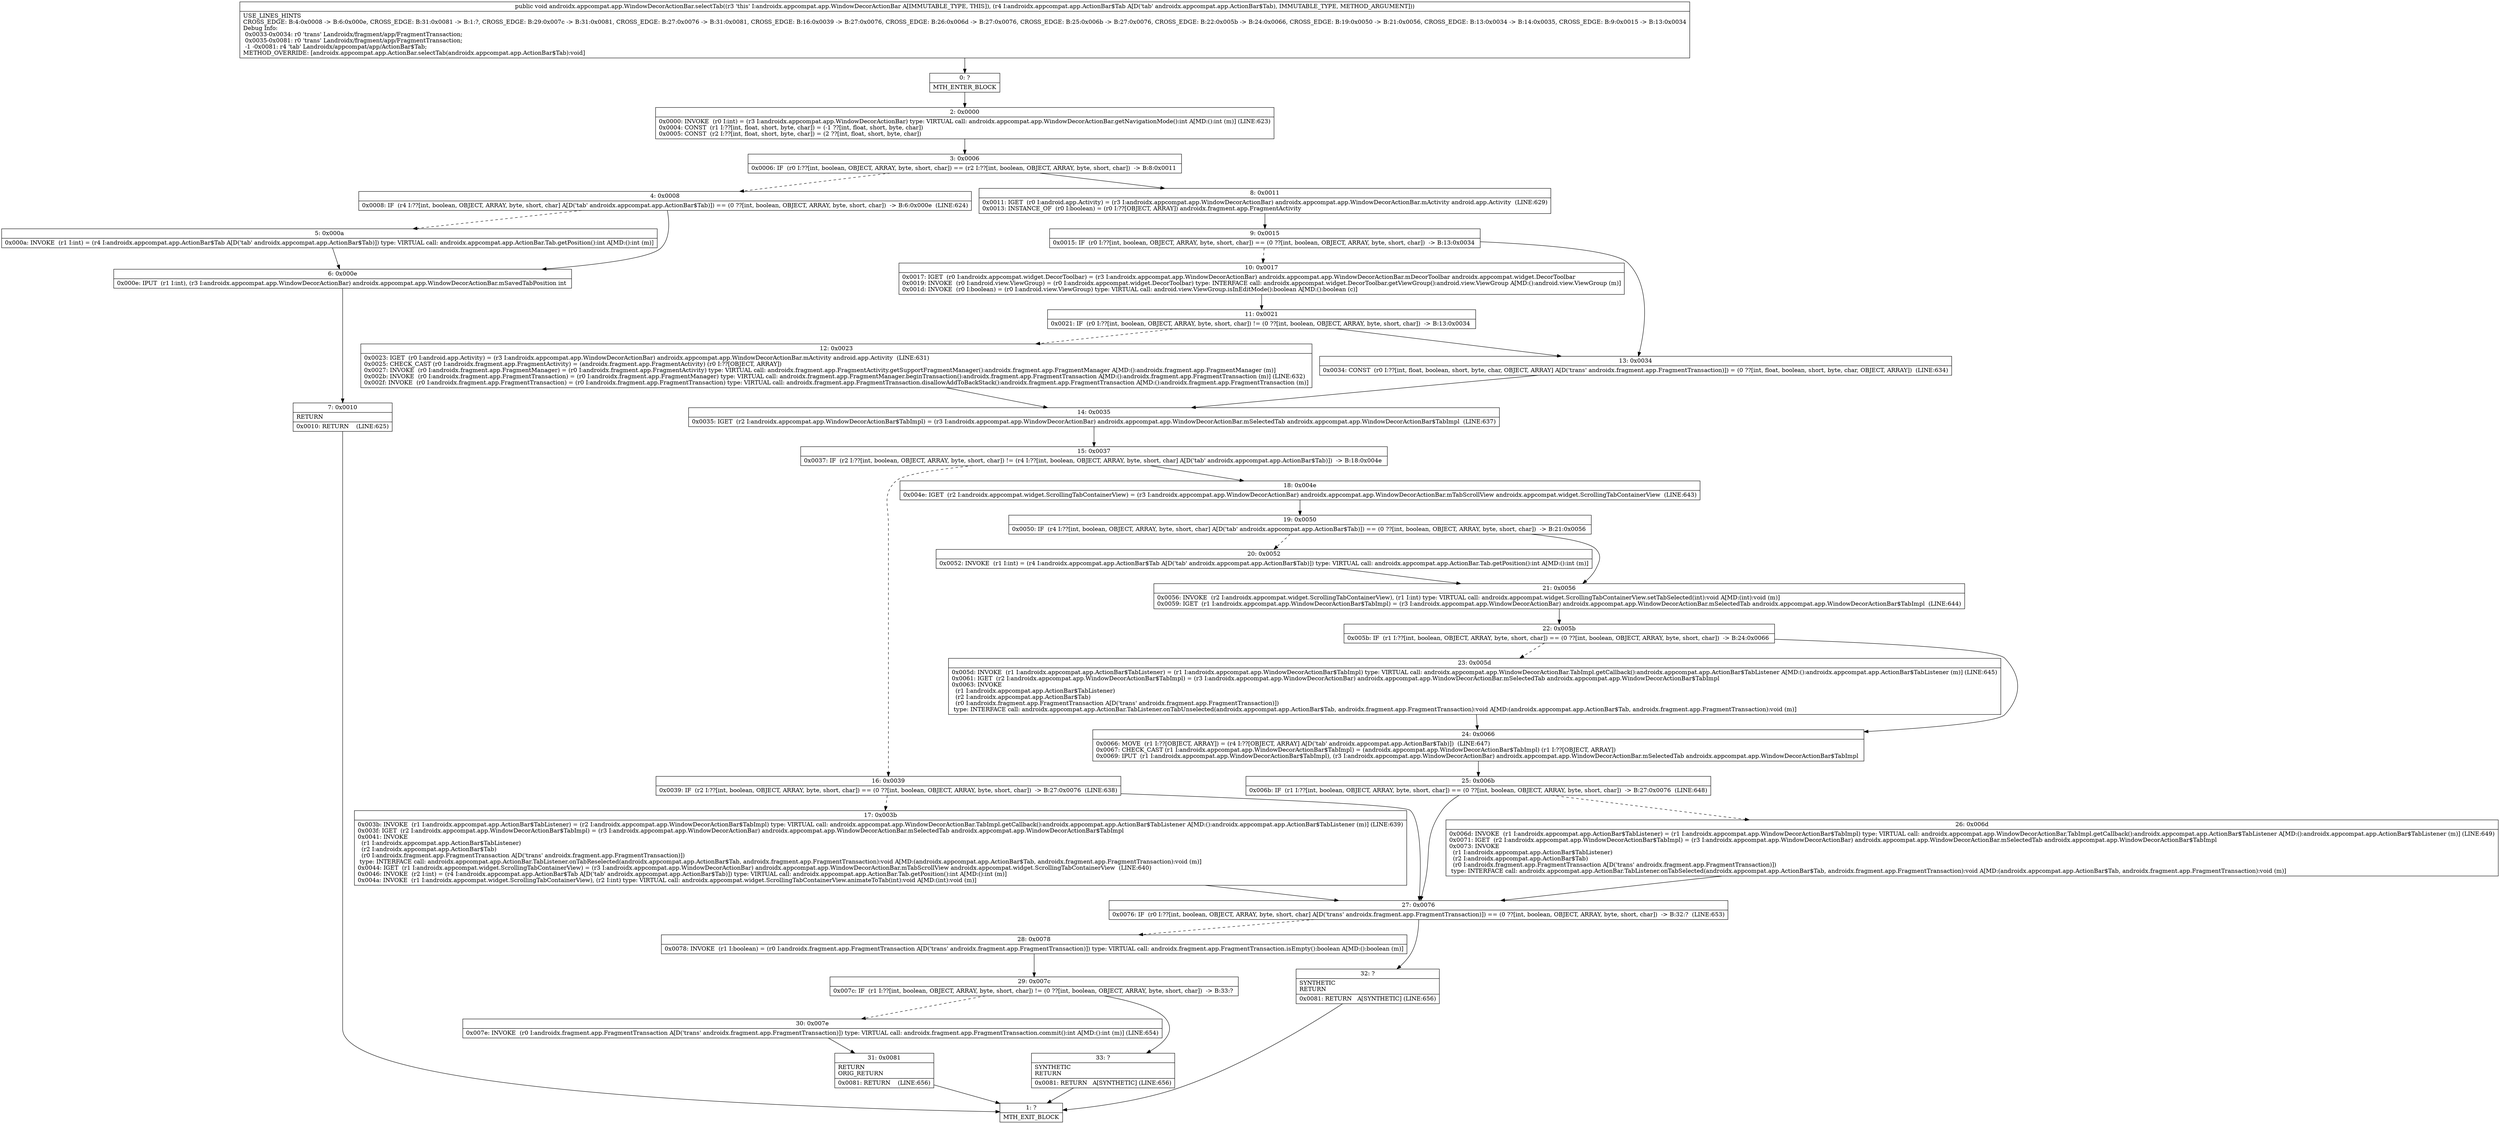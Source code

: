 digraph "CFG forandroidx.appcompat.app.WindowDecorActionBar.selectTab(Landroidx\/appcompat\/app\/ActionBar$Tab;)V" {
Node_0 [shape=record,label="{0\:\ ?|MTH_ENTER_BLOCK\l}"];
Node_2 [shape=record,label="{2\:\ 0x0000|0x0000: INVOKE  (r0 I:int) = (r3 I:androidx.appcompat.app.WindowDecorActionBar) type: VIRTUAL call: androidx.appcompat.app.WindowDecorActionBar.getNavigationMode():int A[MD:():int (m)] (LINE:623)\l0x0004: CONST  (r1 I:??[int, float, short, byte, char]) = (\-1 ??[int, float, short, byte, char]) \l0x0005: CONST  (r2 I:??[int, float, short, byte, char]) = (2 ??[int, float, short, byte, char]) \l}"];
Node_3 [shape=record,label="{3\:\ 0x0006|0x0006: IF  (r0 I:??[int, boolean, OBJECT, ARRAY, byte, short, char]) == (r2 I:??[int, boolean, OBJECT, ARRAY, byte, short, char])  \-\> B:8:0x0011 \l}"];
Node_4 [shape=record,label="{4\:\ 0x0008|0x0008: IF  (r4 I:??[int, boolean, OBJECT, ARRAY, byte, short, char] A[D('tab' androidx.appcompat.app.ActionBar$Tab)]) == (0 ??[int, boolean, OBJECT, ARRAY, byte, short, char])  \-\> B:6:0x000e  (LINE:624)\l}"];
Node_5 [shape=record,label="{5\:\ 0x000a|0x000a: INVOKE  (r1 I:int) = (r4 I:androidx.appcompat.app.ActionBar$Tab A[D('tab' androidx.appcompat.app.ActionBar$Tab)]) type: VIRTUAL call: androidx.appcompat.app.ActionBar.Tab.getPosition():int A[MD:():int (m)]\l}"];
Node_6 [shape=record,label="{6\:\ 0x000e|0x000e: IPUT  (r1 I:int), (r3 I:androidx.appcompat.app.WindowDecorActionBar) androidx.appcompat.app.WindowDecorActionBar.mSavedTabPosition int \l}"];
Node_7 [shape=record,label="{7\:\ 0x0010|RETURN\l|0x0010: RETURN    (LINE:625)\l}"];
Node_1 [shape=record,label="{1\:\ ?|MTH_EXIT_BLOCK\l}"];
Node_8 [shape=record,label="{8\:\ 0x0011|0x0011: IGET  (r0 I:android.app.Activity) = (r3 I:androidx.appcompat.app.WindowDecorActionBar) androidx.appcompat.app.WindowDecorActionBar.mActivity android.app.Activity  (LINE:629)\l0x0013: INSTANCE_OF  (r0 I:boolean) = (r0 I:??[OBJECT, ARRAY]) androidx.fragment.app.FragmentActivity \l}"];
Node_9 [shape=record,label="{9\:\ 0x0015|0x0015: IF  (r0 I:??[int, boolean, OBJECT, ARRAY, byte, short, char]) == (0 ??[int, boolean, OBJECT, ARRAY, byte, short, char])  \-\> B:13:0x0034 \l}"];
Node_10 [shape=record,label="{10\:\ 0x0017|0x0017: IGET  (r0 I:androidx.appcompat.widget.DecorToolbar) = (r3 I:androidx.appcompat.app.WindowDecorActionBar) androidx.appcompat.app.WindowDecorActionBar.mDecorToolbar androidx.appcompat.widget.DecorToolbar \l0x0019: INVOKE  (r0 I:android.view.ViewGroup) = (r0 I:androidx.appcompat.widget.DecorToolbar) type: INTERFACE call: androidx.appcompat.widget.DecorToolbar.getViewGroup():android.view.ViewGroup A[MD:():android.view.ViewGroup (m)]\l0x001d: INVOKE  (r0 I:boolean) = (r0 I:android.view.ViewGroup) type: VIRTUAL call: android.view.ViewGroup.isInEditMode():boolean A[MD:():boolean (c)]\l}"];
Node_11 [shape=record,label="{11\:\ 0x0021|0x0021: IF  (r0 I:??[int, boolean, OBJECT, ARRAY, byte, short, char]) != (0 ??[int, boolean, OBJECT, ARRAY, byte, short, char])  \-\> B:13:0x0034 \l}"];
Node_12 [shape=record,label="{12\:\ 0x0023|0x0023: IGET  (r0 I:android.app.Activity) = (r3 I:androidx.appcompat.app.WindowDecorActionBar) androidx.appcompat.app.WindowDecorActionBar.mActivity android.app.Activity  (LINE:631)\l0x0025: CHECK_CAST (r0 I:androidx.fragment.app.FragmentActivity) = (androidx.fragment.app.FragmentActivity) (r0 I:??[OBJECT, ARRAY]) \l0x0027: INVOKE  (r0 I:androidx.fragment.app.FragmentManager) = (r0 I:androidx.fragment.app.FragmentActivity) type: VIRTUAL call: androidx.fragment.app.FragmentActivity.getSupportFragmentManager():androidx.fragment.app.FragmentManager A[MD:():androidx.fragment.app.FragmentManager (m)]\l0x002b: INVOKE  (r0 I:androidx.fragment.app.FragmentTransaction) = (r0 I:androidx.fragment.app.FragmentManager) type: VIRTUAL call: androidx.fragment.app.FragmentManager.beginTransaction():androidx.fragment.app.FragmentTransaction A[MD:():androidx.fragment.app.FragmentTransaction (m)] (LINE:632)\l0x002f: INVOKE  (r0 I:androidx.fragment.app.FragmentTransaction) = (r0 I:androidx.fragment.app.FragmentTransaction) type: VIRTUAL call: androidx.fragment.app.FragmentTransaction.disallowAddToBackStack():androidx.fragment.app.FragmentTransaction A[MD:():androidx.fragment.app.FragmentTransaction (m)]\l}"];
Node_14 [shape=record,label="{14\:\ 0x0035|0x0035: IGET  (r2 I:androidx.appcompat.app.WindowDecorActionBar$TabImpl) = (r3 I:androidx.appcompat.app.WindowDecorActionBar) androidx.appcompat.app.WindowDecorActionBar.mSelectedTab androidx.appcompat.app.WindowDecorActionBar$TabImpl  (LINE:637)\l}"];
Node_15 [shape=record,label="{15\:\ 0x0037|0x0037: IF  (r2 I:??[int, boolean, OBJECT, ARRAY, byte, short, char]) != (r4 I:??[int, boolean, OBJECT, ARRAY, byte, short, char] A[D('tab' androidx.appcompat.app.ActionBar$Tab)])  \-\> B:18:0x004e \l}"];
Node_16 [shape=record,label="{16\:\ 0x0039|0x0039: IF  (r2 I:??[int, boolean, OBJECT, ARRAY, byte, short, char]) == (0 ??[int, boolean, OBJECT, ARRAY, byte, short, char])  \-\> B:27:0x0076  (LINE:638)\l}"];
Node_17 [shape=record,label="{17\:\ 0x003b|0x003b: INVOKE  (r1 I:androidx.appcompat.app.ActionBar$TabListener) = (r2 I:androidx.appcompat.app.WindowDecorActionBar$TabImpl) type: VIRTUAL call: androidx.appcompat.app.WindowDecorActionBar.TabImpl.getCallback():androidx.appcompat.app.ActionBar$TabListener A[MD:():androidx.appcompat.app.ActionBar$TabListener (m)] (LINE:639)\l0x003f: IGET  (r2 I:androidx.appcompat.app.WindowDecorActionBar$TabImpl) = (r3 I:androidx.appcompat.app.WindowDecorActionBar) androidx.appcompat.app.WindowDecorActionBar.mSelectedTab androidx.appcompat.app.WindowDecorActionBar$TabImpl \l0x0041: INVOKE  \l  (r1 I:androidx.appcompat.app.ActionBar$TabListener)\l  (r2 I:androidx.appcompat.app.ActionBar$Tab)\l  (r0 I:androidx.fragment.app.FragmentTransaction A[D('trans' androidx.fragment.app.FragmentTransaction)])\l type: INTERFACE call: androidx.appcompat.app.ActionBar.TabListener.onTabReselected(androidx.appcompat.app.ActionBar$Tab, androidx.fragment.app.FragmentTransaction):void A[MD:(androidx.appcompat.app.ActionBar$Tab, androidx.fragment.app.FragmentTransaction):void (m)]\l0x0044: IGET  (r1 I:androidx.appcompat.widget.ScrollingTabContainerView) = (r3 I:androidx.appcompat.app.WindowDecorActionBar) androidx.appcompat.app.WindowDecorActionBar.mTabScrollView androidx.appcompat.widget.ScrollingTabContainerView  (LINE:640)\l0x0046: INVOKE  (r2 I:int) = (r4 I:androidx.appcompat.app.ActionBar$Tab A[D('tab' androidx.appcompat.app.ActionBar$Tab)]) type: VIRTUAL call: androidx.appcompat.app.ActionBar.Tab.getPosition():int A[MD:():int (m)]\l0x004a: INVOKE  (r1 I:androidx.appcompat.widget.ScrollingTabContainerView), (r2 I:int) type: VIRTUAL call: androidx.appcompat.widget.ScrollingTabContainerView.animateToTab(int):void A[MD:(int):void (m)]\l}"];
Node_27 [shape=record,label="{27\:\ 0x0076|0x0076: IF  (r0 I:??[int, boolean, OBJECT, ARRAY, byte, short, char] A[D('trans' androidx.fragment.app.FragmentTransaction)]) == (0 ??[int, boolean, OBJECT, ARRAY, byte, short, char])  \-\> B:32:?  (LINE:653)\l}"];
Node_28 [shape=record,label="{28\:\ 0x0078|0x0078: INVOKE  (r1 I:boolean) = (r0 I:androidx.fragment.app.FragmentTransaction A[D('trans' androidx.fragment.app.FragmentTransaction)]) type: VIRTUAL call: androidx.fragment.app.FragmentTransaction.isEmpty():boolean A[MD:():boolean (m)]\l}"];
Node_29 [shape=record,label="{29\:\ 0x007c|0x007c: IF  (r1 I:??[int, boolean, OBJECT, ARRAY, byte, short, char]) != (0 ??[int, boolean, OBJECT, ARRAY, byte, short, char])  \-\> B:33:? \l}"];
Node_30 [shape=record,label="{30\:\ 0x007e|0x007e: INVOKE  (r0 I:androidx.fragment.app.FragmentTransaction A[D('trans' androidx.fragment.app.FragmentTransaction)]) type: VIRTUAL call: androidx.fragment.app.FragmentTransaction.commit():int A[MD:():int (m)] (LINE:654)\l}"];
Node_31 [shape=record,label="{31\:\ 0x0081|RETURN\lORIG_RETURN\l|0x0081: RETURN    (LINE:656)\l}"];
Node_33 [shape=record,label="{33\:\ ?|SYNTHETIC\lRETURN\l|0x0081: RETURN   A[SYNTHETIC] (LINE:656)\l}"];
Node_32 [shape=record,label="{32\:\ ?|SYNTHETIC\lRETURN\l|0x0081: RETURN   A[SYNTHETIC] (LINE:656)\l}"];
Node_18 [shape=record,label="{18\:\ 0x004e|0x004e: IGET  (r2 I:androidx.appcompat.widget.ScrollingTabContainerView) = (r3 I:androidx.appcompat.app.WindowDecorActionBar) androidx.appcompat.app.WindowDecorActionBar.mTabScrollView androidx.appcompat.widget.ScrollingTabContainerView  (LINE:643)\l}"];
Node_19 [shape=record,label="{19\:\ 0x0050|0x0050: IF  (r4 I:??[int, boolean, OBJECT, ARRAY, byte, short, char] A[D('tab' androidx.appcompat.app.ActionBar$Tab)]) == (0 ??[int, boolean, OBJECT, ARRAY, byte, short, char])  \-\> B:21:0x0056 \l}"];
Node_20 [shape=record,label="{20\:\ 0x0052|0x0052: INVOKE  (r1 I:int) = (r4 I:androidx.appcompat.app.ActionBar$Tab A[D('tab' androidx.appcompat.app.ActionBar$Tab)]) type: VIRTUAL call: androidx.appcompat.app.ActionBar.Tab.getPosition():int A[MD:():int (m)]\l}"];
Node_21 [shape=record,label="{21\:\ 0x0056|0x0056: INVOKE  (r2 I:androidx.appcompat.widget.ScrollingTabContainerView), (r1 I:int) type: VIRTUAL call: androidx.appcompat.widget.ScrollingTabContainerView.setTabSelected(int):void A[MD:(int):void (m)]\l0x0059: IGET  (r1 I:androidx.appcompat.app.WindowDecorActionBar$TabImpl) = (r3 I:androidx.appcompat.app.WindowDecorActionBar) androidx.appcompat.app.WindowDecorActionBar.mSelectedTab androidx.appcompat.app.WindowDecorActionBar$TabImpl  (LINE:644)\l}"];
Node_22 [shape=record,label="{22\:\ 0x005b|0x005b: IF  (r1 I:??[int, boolean, OBJECT, ARRAY, byte, short, char]) == (0 ??[int, boolean, OBJECT, ARRAY, byte, short, char])  \-\> B:24:0x0066 \l}"];
Node_23 [shape=record,label="{23\:\ 0x005d|0x005d: INVOKE  (r1 I:androidx.appcompat.app.ActionBar$TabListener) = (r1 I:androidx.appcompat.app.WindowDecorActionBar$TabImpl) type: VIRTUAL call: androidx.appcompat.app.WindowDecorActionBar.TabImpl.getCallback():androidx.appcompat.app.ActionBar$TabListener A[MD:():androidx.appcompat.app.ActionBar$TabListener (m)] (LINE:645)\l0x0061: IGET  (r2 I:androidx.appcompat.app.WindowDecorActionBar$TabImpl) = (r3 I:androidx.appcompat.app.WindowDecorActionBar) androidx.appcompat.app.WindowDecorActionBar.mSelectedTab androidx.appcompat.app.WindowDecorActionBar$TabImpl \l0x0063: INVOKE  \l  (r1 I:androidx.appcompat.app.ActionBar$TabListener)\l  (r2 I:androidx.appcompat.app.ActionBar$Tab)\l  (r0 I:androidx.fragment.app.FragmentTransaction A[D('trans' androidx.fragment.app.FragmentTransaction)])\l type: INTERFACE call: androidx.appcompat.app.ActionBar.TabListener.onTabUnselected(androidx.appcompat.app.ActionBar$Tab, androidx.fragment.app.FragmentTransaction):void A[MD:(androidx.appcompat.app.ActionBar$Tab, androidx.fragment.app.FragmentTransaction):void (m)]\l}"];
Node_24 [shape=record,label="{24\:\ 0x0066|0x0066: MOVE  (r1 I:??[OBJECT, ARRAY]) = (r4 I:??[OBJECT, ARRAY] A[D('tab' androidx.appcompat.app.ActionBar$Tab)])  (LINE:647)\l0x0067: CHECK_CAST (r1 I:androidx.appcompat.app.WindowDecorActionBar$TabImpl) = (androidx.appcompat.app.WindowDecorActionBar$TabImpl) (r1 I:??[OBJECT, ARRAY]) \l0x0069: IPUT  (r1 I:androidx.appcompat.app.WindowDecorActionBar$TabImpl), (r3 I:androidx.appcompat.app.WindowDecorActionBar) androidx.appcompat.app.WindowDecorActionBar.mSelectedTab androidx.appcompat.app.WindowDecorActionBar$TabImpl \l}"];
Node_25 [shape=record,label="{25\:\ 0x006b|0x006b: IF  (r1 I:??[int, boolean, OBJECT, ARRAY, byte, short, char]) == (0 ??[int, boolean, OBJECT, ARRAY, byte, short, char])  \-\> B:27:0x0076  (LINE:648)\l}"];
Node_26 [shape=record,label="{26\:\ 0x006d|0x006d: INVOKE  (r1 I:androidx.appcompat.app.ActionBar$TabListener) = (r1 I:androidx.appcompat.app.WindowDecorActionBar$TabImpl) type: VIRTUAL call: androidx.appcompat.app.WindowDecorActionBar.TabImpl.getCallback():androidx.appcompat.app.ActionBar$TabListener A[MD:():androidx.appcompat.app.ActionBar$TabListener (m)] (LINE:649)\l0x0071: IGET  (r2 I:androidx.appcompat.app.WindowDecorActionBar$TabImpl) = (r3 I:androidx.appcompat.app.WindowDecorActionBar) androidx.appcompat.app.WindowDecorActionBar.mSelectedTab androidx.appcompat.app.WindowDecorActionBar$TabImpl \l0x0073: INVOKE  \l  (r1 I:androidx.appcompat.app.ActionBar$TabListener)\l  (r2 I:androidx.appcompat.app.ActionBar$Tab)\l  (r0 I:androidx.fragment.app.FragmentTransaction A[D('trans' androidx.fragment.app.FragmentTransaction)])\l type: INTERFACE call: androidx.appcompat.app.ActionBar.TabListener.onTabSelected(androidx.appcompat.app.ActionBar$Tab, androidx.fragment.app.FragmentTransaction):void A[MD:(androidx.appcompat.app.ActionBar$Tab, androidx.fragment.app.FragmentTransaction):void (m)]\l}"];
Node_13 [shape=record,label="{13\:\ 0x0034|0x0034: CONST  (r0 I:??[int, float, boolean, short, byte, char, OBJECT, ARRAY] A[D('trans' androidx.fragment.app.FragmentTransaction)]) = (0 ??[int, float, boolean, short, byte, char, OBJECT, ARRAY])  (LINE:634)\l}"];
MethodNode[shape=record,label="{public void androidx.appcompat.app.WindowDecorActionBar.selectTab((r3 'this' I:androidx.appcompat.app.WindowDecorActionBar A[IMMUTABLE_TYPE, THIS]), (r4 I:androidx.appcompat.app.ActionBar$Tab A[D('tab' androidx.appcompat.app.ActionBar$Tab), IMMUTABLE_TYPE, METHOD_ARGUMENT]))  | USE_LINES_HINTS\lCROSS_EDGE: B:4:0x0008 \-\> B:6:0x000e, CROSS_EDGE: B:31:0x0081 \-\> B:1:?, CROSS_EDGE: B:29:0x007c \-\> B:31:0x0081, CROSS_EDGE: B:27:0x0076 \-\> B:31:0x0081, CROSS_EDGE: B:16:0x0039 \-\> B:27:0x0076, CROSS_EDGE: B:26:0x006d \-\> B:27:0x0076, CROSS_EDGE: B:25:0x006b \-\> B:27:0x0076, CROSS_EDGE: B:22:0x005b \-\> B:24:0x0066, CROSS_EDGE: B:19:0x0050 \-\> B:21:0x0056, CROSS_EDGE: B:13:0x0034 \-\> B:14:0x0035, CROSS_EDGE: B:9:0x0015 \-\> B:13:0x0034\lDebug Info:\l  0x0033\-0x0034: r0 'trans' Landroidx\/fragment\/app\/FragmentTransaction;\l  0x0035\-0x0081: r0 'trans' Landroidx\/fragment\/app\/FragmentTransaction;\l  \-1 \-0x0081: r4 'tab' Landroidx\/appcompat\/app\/ActionBar$Tab;\lMETHOD_OVERRIDE: [androidx.appcompat.app.ActionBar.selectTab(androidx.appcompat.app.ActionBar$Tab):void]\l}"];
MethodNode -> Node_0;Node_0 -> Node_2;
Node_2 -> Node_3;
Node_3 -> Node_4[style=dashed];
Node_3 -> Node_8;
Node_4 -> Node_5[style=dashed];
Node_4 -> Node_6;
Node_5 -> Node_6;
Node_6 -> Node_7;
Node_7 -> Node_1;
Node_8 -> Node_9;
Node_9 -> Node_10[style=dashed];
Node_9 -> Node_13;
Node_10 -> Node_11;
Node_11 -> Node_12[style=dashed];
Node_11 -> Node_13;
Node_12 -> Node_14;
Node_14 -> Node_15;
Node_15 -> Node_16[style=dashed];
Node_15 -> Node_18;
Node_16 -> Node_17[style=dashed];
Node_16 -> Node_27;
Node_17 -> Node_27;
Node_27 -> Node_28[style=dashed];
Node_27 -> Node_32;
Node_28 -> Node_29;
Node_29 -> Node_30[style=dashed];
Node_29 -> Node_33;
Node_30 -> Node_31;
Node_31 -> Node_1;
Node_33 -> Node_1;
Node_32 -> Node_1;
Node_18 -> Node_19;
Node_19 -> Node_20[style=dashed];
Node_19 -> Node_21;
Node_20 -> Node_21;
Node_21 -> Node_22;
Node_22 -> Node_23[style=dashed];
Node_22 -> Node_24;
Node_23 -> Node_24;
Node_24 -> Node_25;
Node_25 -> Node_26[style=dashed];
Node_25 -> Node_27;
Node_26 -> Node_27;
Node_13 -> Node_14;
}

